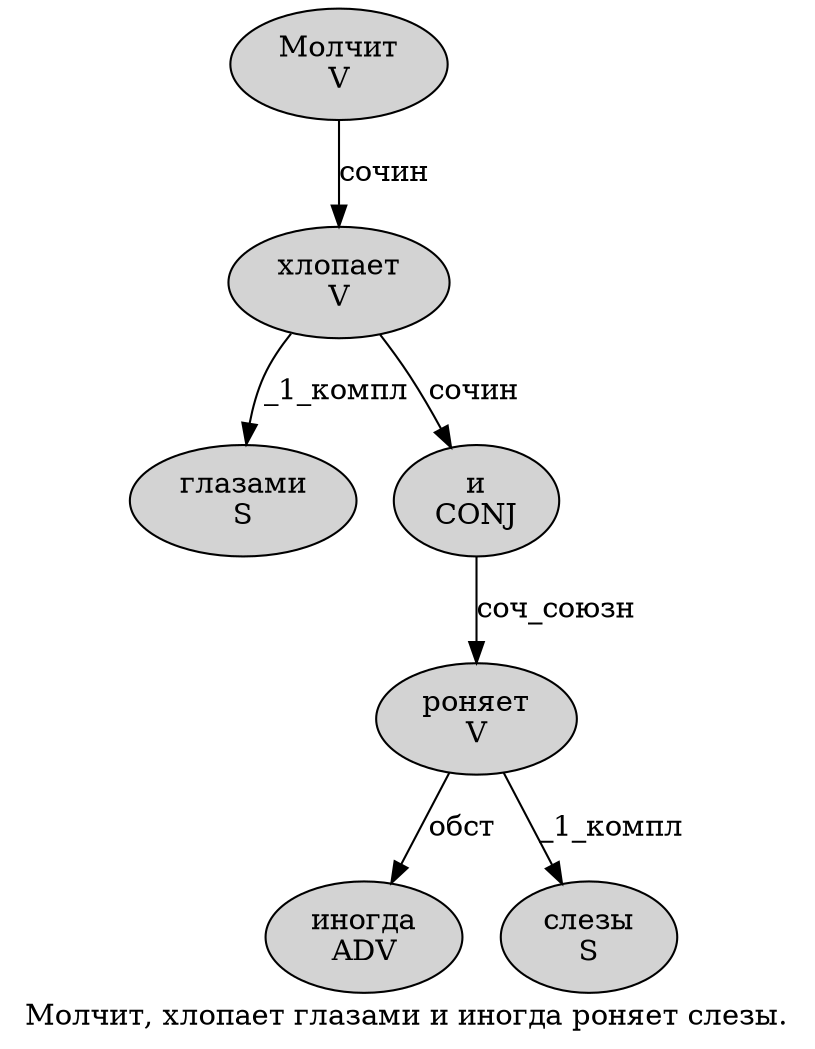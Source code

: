 digraph SENTENCE_4162 {
	graph [label="Молчит, хлопает глазами и иногда роняет слезы."]
	node [style=filled]
		0 [label="Молчит
V" color="" fillcolor=lightgray penwidth=1 shape=ellipse]
		2 [label="хлопает
V" color="" fillcolor=lightgray penwidth=1 shape=ellipse]
		3 [label="глазами
S" color="" fillcolor=lightgray penwidth=1 shape=ellipse]
		4 [label="и
CONJ" color="" fillcolor=lightgray penwidth=1 shape=ellipse]
		5 [label="иногда
ADV" color="" fillcolor=lightgray penwidth=1 shape=ellipse]
		6 [label="роняет
V" color="" fillcolor=lightgray penwidth=1 shape=ellipse]
		7 [label="слезы
S" color="" fillcolor=lightgray penwidth=1 shape=ellipse]
			2 -> 3 [label="_1_компл"]
			2 -> 4 [label="сочин"]
			0 -> 2 [label="сочин"]
			6 -> 5 [label="обст"]
			6 -> 7 [label="_1_компл"]
			4 -> 6 [label="соч_союзн"]
}
